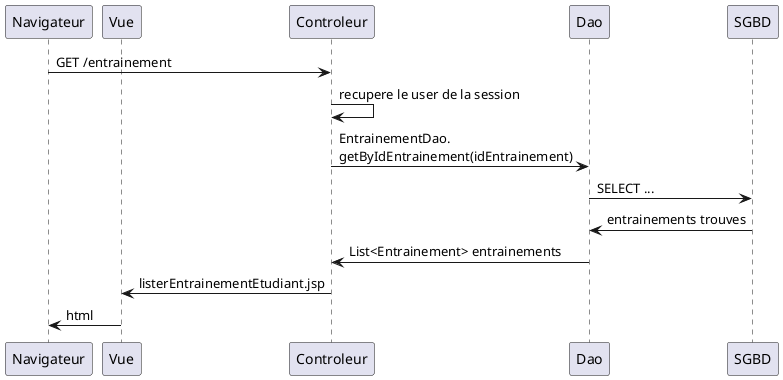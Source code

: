 'Karolawski
@startuml
' par défaut, les couches sont disposées dans l'ordre d'apparition
' nous utilison participant pour préciser qu'après Navigateur il y a Vue et non Controleur
participant Navigateur
participant Vue

Navigateur -> Controleur: GET /entrainement
Controleur -> Controleur: recupere le user de la session
Controleur -> Dao: EntrainementDao.\ngetByIdEntrainement(idEntrainement)
Dao -> SGBD: SELECT ...
SGBD ->Dao: entrainements trouves
Dao -> Controleur: List<Entrainement> entrainements
Controleur -> Vue: listerEntrainementEtudiant.jsp
Vue -> Navigateur: html
@enduml

/' (commentaire sur plusieurs lignes, comme en Java, avec ' qui remplace *)
1ere étape
Créer le contrôleur et une vue minimale, et tester
Pour cela, créer une servlet MesCanauxServlet dans fr.siomassy2021.controller, avec
le chemin (utl) /mescanaux.
=> commit

2e étape
Mettre des canaux en dur dans le contrôleur,
et les afficher dans la JSP.
=> commit

3e étape
Appel de la Dao, qui construit la liste en dur
Le memberId est aussi mis en dur à 1
=> commit
